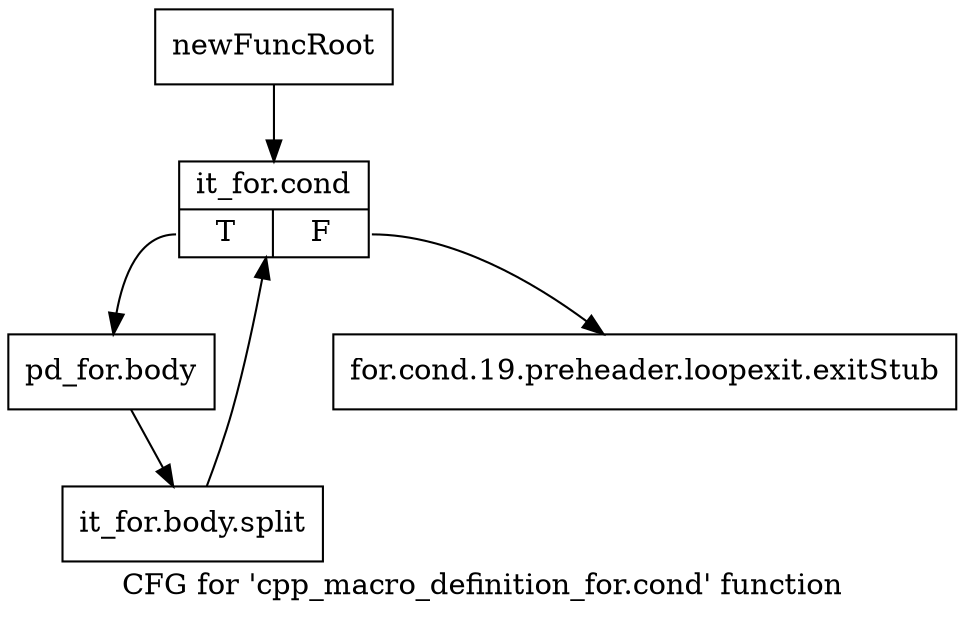 digraph "CFG for 'cpp_macro_definition_for.cond' function" {
	label="CFG for 'cpp_macro_definition_for.cond' function";

	Node0xa25d810 [shape=record,label="{newFuncRoot}"];
	Node0xa25d810 -> Node0xa25d8b0;
	Node0xa25d860 [shape=record,label="{for.cond.19.preheader.loopexit.exitStub}"];
	Node0xa25d8b0 [shape=record,label="{it_for.cond|{<s0>T|<s1>F}}"];
	Node0xa25d8b0:s0 -> Node0xa25d900;
	Node0xa25d8b0:s1 -> Node0xa25d860;
	Node0xa25d900 [shape=record,label="{pd_for.body}"];
	Node0xa25d900 -> Node0xf03fb40;
	Node0xf03fb40 [shape=record,label="{it_for.body.split}"];
	Node0xf03fb40 -> Node0xa25d8b0;
}
